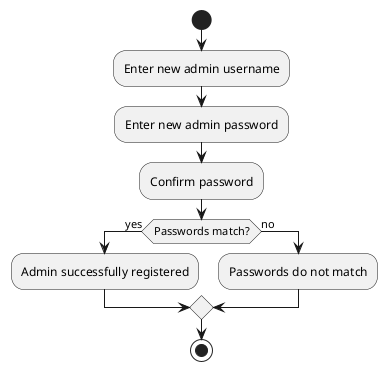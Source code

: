 @startuml
start
:Enter new admin username;
:Enter new admin password;
:Confirm password;
if (Passwords match?) then (yes)
    :Admin successfully registered;
else (no)
    :Passwords do not match;
endif
stop
@enduml